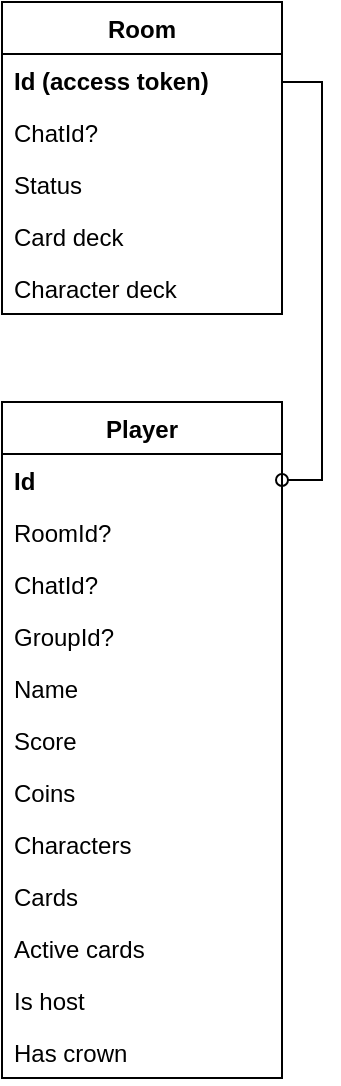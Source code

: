 <mxfile version="15.4.0" type="device"><diagram id="zQqUxYKucxBNIiwLZTpH" name="Page-1"><mxGraphModel dx="1038" dy="607" grid="1" gridSize="10" guides="1" tooltips="1" connect="1" arrows="1" fold="1" page="1" pageScale="1" pageWidth="827" pageHeight="1169" math="0" shadow="0"><root><mxCell id="0"/><mxCell id="1" parent="0"/><mxCell id="B3jj4UDaVxpqMRO1Gvj4-18" value="Player" style="swimlane;fontStyle=1;childLayout=stackLayout;horizontal=1;startSize=26;horizontalStack=0;resizeParent=1;resizeParentMax=0;resizeLast=0;collapsible=1;marginBottom=0;" parent="1" vertex="1"><mxGeometry x="400" y="240" width="140" height="338" as="geometry"/></mxCell><mxCell id="B3jj4UDaVxpqMRO1Gvj4-19" value="Id" style="text;strokeColor=none;fillColor=none;align=left;verticalAlign=top;spacingLeft=4;spacingRight=4;overflow=hidden;rotatable=0;points=[[0,0.5],[1,0.5]];portConstraint=eastwest;fontStyle=1" parent="B3jj4UDaVxpqMRO1Gvj4-18" vertex="1"><mxGeometry y="26" width="140" height="26" as="geometry"/></mxCell><mxCell id="B3jj4UDaVxpqMRO1Gvj4-21" value="RoomId?" style="text;strokeColor=none;fillColor=none;align=left;verticalAlign=top;spacingLeft=4;spacingRight=4;overflow=hidden;rotatable=0;points=[[0,0.5],[1,0.5]];portConstraint=eastwest;" parent="B3jj4UDaVxpqMRO1Gvj4-18" vertex="1"><mxGeometry y="52" width="140" height="26" as="geometry"/></mxCell><mxCell id="B3jj4UDaVxpqMRO1Gvj4-20" value="ChatId?" style="text;strokeColor=none;fillColor=none;align=left;verticalAlign=top;spacingLeft=4;spacingRight=4;overflow=hidden;rotatable=0;points=[[0,0.5],[1,0.5]];portConstraint=eastwest;" parent="B3jj4UDaVxpqMRO1Gvj4-18" vertex="1"><mxGeometry y="78" width="140" height="26" as="geometry"/></mxCell><mxCell id="1M9cRzVnMZtCZPj_AO9D-1" value="GroupId?" style="text;strokeColor=none;fillColor=none;align=left;verticalAlign=top;spacingLeft=4;spacingRight=4;overflow=hidden;rotatable=0;points=[[0,0.5],[1,0.5]];portConstraint=eastwest;" parent="B3jj4UDaVxpqMRO1Gvj4-18" vertex="1"><mxGeometry y="104" width="140" height="26" as="geometry"/></mxCell><mxCell id="B3jj4UDaVxpqMRO1Gvj4-22" value="Name" style="text;strokeColor=none;fillColor=none;align=left;verticalAlign=top;spacingLeft=4;spacingRight=4;overflow=hidden;rotatable=0;points=[[0,0.5],[1,0.5]];portConstraint=eastwest;" parent="B3jj4UDaVxpqMRO1Gvj4-18" vertex="1"><mxGeometry y="130" width="140" height="26" as="geometry"/></mxCell><mxCell id="HJp0pwtQp4gx7ZBNH24m-1" value="Score" style="text;strokeColor=none;fillColor=none;align=left;verticalAlign=top;spacingLeft=4;spacingRight=4;overflow=hidden;rotatable=0;points=[[0,0.5],[1,0.5]];portConstraint=eastwest;" parent="B3jj4UDaVxpqMRO1Gvj4-18" vertex="1"><mxGeometry y="156" width="140" height="26" as="geometry"/></mxCell><mxCell id="B3jj4UDaVxpqMRO1Gvj4-23" value="Coins" style="text;strokeColor=none;fillColor=none;align=left;verticalAlign=top;spacingLeft=4;spacingRight=4;overflow=hidden;rotatable=0;points=[[0,0.5],[1,0.5]];portConstraint=eastwest;" parent="B3jj4UDaVxpqMRO1Gvj4-18" vertex="1"><mxGeometry y="182" width="140" height="26" as="geometry"/></mxCell><mxCell id="B3jj4UDaVxpqMRO1Gvj4-25" value="Characters" style="text;strokeColor=none;fillColor=none;align=left;verticalAlign=top;spacingLeft=4;spacingRight=4;overflow=hidden;rotatable=0;points=[[0,0.5],[1,0.5]];portConstraint=eastwest;" parent="B3jj4UDaVxpqMRO1Gvj4-18" vertex="1"><mxGeometry y="208" width="140" height="26" as="geometry"/></mxCell><mxCell id="B3jj4UDaVxpqMRO1Gvj4-26" value="Cards" style="text;strokeColor=none;fillColor=none;align=left;verticalAlign=top;spacingLeft=4;spacingRight=4;overflow=hidden;rotatable=0;points=[[0,0.5],[1,0.5]];portConstraint=eastwest;" parent="B3jj4UDaVxpqMRO1Gvj4-18" vertex="1"><mxGeometry y="234" width="140" height="26" as="geometry"/></mxCell><mxCell id="B3jj4UDaVxpqMRO1Gvj4-24" value="Active cards" style="text;strokeColor=none;fillColor=none;align=left;verticalAlign=top;spacingLeft=4;spacingRight=4;overflow=hidden;rotatable=0;points=[[0,0.5],[1,0.5]];portConstraint=eastwest;" parent="B3jj4UDaVxpqMRO1Gvj4-18" vertex="1"><mxGeometry y="260" width="140" height="26" as="geometry"/></mxCell><mxCell id="j5EViGuctJm_0OfJtKzY-1" value="Is host" style="text;strokeColor=none;fillColor=none;align=left;verticalAlign=top;spacingLeft=4;spacingRight=4;overflow=hidden;rotatable=0;points=[[0,0.5],[1,0.5]];portConstraint=eastwest;" parent="B3jj4UDaVxpqMRO1Gvj4-18" vertex="1"><mxGeometry y="286" width="140" height="26" as="geometry"/></mxCell><mxCell id="4FrrllPqIJKoKXJy3Yg1-1" value="Has crown" style="text;strokeColor=none;fillColor=none;align=left;verticalAlign=top;spacingLeft=4;spacingRight=4;overflow=hidden;rotatable=0;points=[[0,0.5],[1,0.5]];portConstraint=eastwest;" parent="B3jj4UDaVxpqMRO1Gvj4-18" vertex="1"><mxGeometry y="312" width="140" height="26" as="geometry"/></mxCell><mxCell id="B3jj4UDaVxpqMRO1Gvj4-30" value="Room" style="swimlane;fontStyle=1;childLayout=stackLayout;horizontal=1;startSize=26;horizontalStack=0;resizeParent=1;resizeParentMax=0;resizeLast=0;collapsible=1;marginBottom=0;" parent="1" vertex="1"><mxGeometry x="400" y="40" width="140" height="156" as="geometry"><mxRectangle x="330" y="200" width="60" height="26" as="alternateBounds"/></mxGeometry></mxCell><mxCell id="B3jj4UDaVxpqMRO1Gvj4-31" value="Id (access token)" style="text;strokeColor=none;fillColor=none;align=left;verticalAlign=top;spacingLeft=4;spacingRight=4;overflow=hidden;rotatable=0;points=[[0,0.5],[1,0.5]];portConstraint=eastwest;fontStyle=1" parent="B3jj4UDaVxpqMRO1Gvj4-30" vertex="1"><mxGeometry y="26" width="140" height="26" as="geometry"/></mxCell><mxCell id="GY84jHoUVRWcLKqH92ge-2" value="ChatId?" style="text;strokeColor=none;fillColor=none;align=left;verticalAlign=top;spacingLeft=4;spacingRight=4;overflow=hidden;rotatable=0;points=[[0,0.5],[1,0.5]];portConstraint=eastwest;" parent="B3jj4UDaVxpqMRO1Gvj4-30" vertex="1"><mxGeometry y="52" width="140" height="26" as="geometry"/></mxCell><mxCell id="VntA_Wip-VlcXbtxMjwi-1" value="Status" style="text;strokeColor=none;fillColor=none;align=left;verticalAlign=top;spacingLeft=4;spacingRight=4;overflow=hidden;rotatable=0;points=[[0,0.5],[1,0.5]];portConstraint=eastwest;" parent="B3jj4UDaVxpqMRO1Gvj4-30" vertex="1"><mxGeometry y="78" width="140" height="26" as="geometry"/></mxCell><mxCell id="B3jj4UDaVxpqMRO1Gvj4-36" value="Card deck" style="text;strokeColor=none;fillColor=none;align=left;verticalAlign=top;spacingLeft=4;spacingRight=4;overflow=hidden;rotatable=0;points=[[0,0.5],[1,0.5]];portConstraint=eastwest;" parent="B3jj4UDaVxpqMRO1Gvj4-30" vertex="1"><mxGeometry y="104" width="140" height="26" as="geometry"/></mxCell><mxCell id="6KT7Wy-eNlOPK2LeJJYA-1" value="Character deck" style="text;strokeColor=none;fillColor=none;align=left;verticalAlign=top;spacingLeft=4;spacingRight=4;overflow=hidden;rotatable=0;points=[[0,0.5],[1,0.5]];portConstraint=eastwest;" parent="B3jj4UDaVxpqMRO1Gvj4-30" vertex="1"><mxGeometry y="130" width="140" height="26" as="geometry"/></mxCell><mxCell id="B3jj4UDaVxpqMRO1Gvj4-39" style="edgeStyle=orthogonalEdgeStyle;rounded=0;orthogonalLoop=1;jettySize=auto;html=1;exitX=1;exitY=0.5;exitDx=0;exitDy=0;entryX=1;entryY=0.5;entryDx=0;entryDy=0;startArrow=none;startFill=0;endArrow=oval;endFill=0;" parent="1" source="B3jj4UDaVxpqMRO1Gvj4-31" target="B3jj4UDaVxpqMRO1Gvj4-19" edge="1"><mxGeometry relative="1" as="geometry"><Array as="points"><mxPoint x="540" y="80"/><mxPoint x="560" y="80"/><mxPoint x="560" y="279"/></Array></mxGeometry></mxCell></root></mxGraphModel></diagram></mxfile>